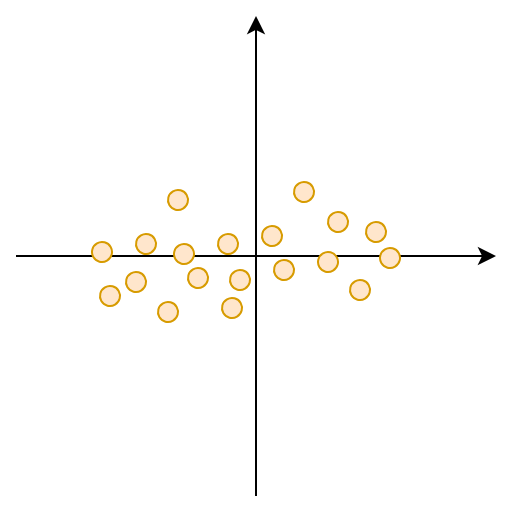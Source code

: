 <mxfile version="21.2.9" type="device">
  <diagram name="Página-1" id="-pn4PrcCB0aOLdGNFKwQ">
    <mxGraphModel dx="574" dy="317" grid="1" gridSize="10" guides="1" tooltips="1" connect="1" arrows="1" fold="1" page="1" pageScale="1" pageWidth="1169" pageHeight="827" math="0" shadow="0">
      <root>
        <mxCell id="0" />
        <mxCell id="1" parent="0" />
        <mxCell id="GVC4xmCI0ztt-ApkChza-1" value="" style="endArrow=classic;html=1;rounded=0;" parent="1" edge="1">
          <mxGeometry width="50" height="50" relative="1" as="geometry">
            <mxPoint x="320" y="600" as="sourcePoint" />
            <mxPoint x="320" y="360" as="targetPoint" />
          </mxGeometry>
        </mxCell>
        <mxCell id="GVC4xmCI0ztt-ApkChza-2" value="" style="endArrow=classic;html=1;rounded=0;" parent="1" edge="1">
          <mxGeometry width="50" height="50" relative="1" as="geometry">
            <mxPoint x="200" y="480" as="sourcePoint" />
            <mxPoint x="440" y="480" as="targetPoint" />
          </mxGeometry>
        </mxCell>
        <mxCell id="DfE6INUnDFdgPhouwwiO-3" value="" style="group;rotation=15;" vertex="1" connectable="0" parent="1">
          <mxGeometry x="240" y="437" width="150" height="85" as="geometry" />
        </mxCell>
        <mxCell id="GVC4xmCI0ztt-ApkChza-3" value="" style="ellipse;whiteSpace=wrap;html=1;aspect=fixed;fillColor=#ffe6cc;strokeColor=#d79b00;rotation=15;" parent="DfE6INUnDFdgPhouwwiO-3" vertex="1">
          <mxGeometry x="-2" y="36" width="10" height="10" as="geometry" />
        </mxCell>
        <mxCell id="GVC4xmCI0ztt-ApkChza-4" value="" style="ellipse;whiteSpace=wrap;html=1;aspect=fixed;fillColor=#ffe6cc;strokeColor=#d79b00;rotation=15;" parent="DfE6INUnDFdgPhouwwiO-3" vertex="1">
          <mxGeometry x="36" y="10" width="10" height="10" as="geometry" />
        </mxCell>
        <mxCell id="GVC4xmCI0ztt-ApkChza-5" value="" style="ellipse;whiteSpace=wrap;html=1;aspect=fixed;fillColor=#ffe6cc;strokeColor=#d79b00;rotation=15;" parent="DfE6INUnDFdgPhouwwiO-3" vertex="1">
          <mxGeometry x="15" y="51" width="10" height="10" as="geometry" />
        </mxCell>
        <mxCell id="GVC4xmCI0ztt-ApkChza-6" value="" style="ellipse;whiteSpace=wrap;html=1;aspect=fixed;fillColor=#ffe6cc;strokeColor=#d79b00;rotation=15;" parent="DfE6INUnDFdgPhouwwiO-3" vertex="1">
          <mxGeometry x="39" y="37" width="10" height="10" as="geometry" />
        </mxCell>
        <mxCell id="GVC4xmCI0ztt-ApkChza-7" value="" style="ellipse;whiteSpace=wrap;html=1;aspect=fixed;fillColor=#ffe6cc;strokeColor=#d79b00;rotation=15;" parent="DfE6INUnDFdgPhouwwiO-3" vertex="1">
          <mxGeometry x="46" y="49" width="10" height="10" as="geometry" />
        </mxCell>
        <mxCell id="GVC4xmCI0ztt-ApkChza-8" value="" style="ellipse;whiteSpace=wrap;html=1;aspect=fixed;fillColor=#ffe6cc;strokeColor=#d79b00;rotation=15;" parent="DfE6INUnDFdgPhouwwiO-3" vertex="1">
          <mxGeometry x="61" y="32" width="10" height="10" as="geometry" />
        </mxCell>
        <mxCell id="GVC4xmCI0ztt-ApkChza-9" value="" style="ellipse;whiteSpace=wrap;html=1;aspect=fixed;fillColor=#ffe6cc;strokeColor=#d79b00;rotation=15;" parent="DfE6INUnDFdgPhouwwiO-3" vertex="1">
          <mxGeometry x="31" y="66" width="10" height="10" as="geometry" />
        </mxCell>
        <mxCell id="GVC4xmCI0ztt-ApkChza-10" value="" style="ellipse;whiteSpace=wrap;html=1;aspect=fixed;fillColor=#ffe6cc;strokeColor=#d79b00;rotation=15;" parent="DfE6INUnDFdgPhouwwiO-3" vertex="1">
          <mxGeometry x="63" y="64" width="10" height="10" as="geometry" />
        </mxCell>
        <mxCell id="GVC4xmCI0ztt-ApkChza-11" value="" style="ellipse;whiteSpace=wrap;html=1;aspect=fixed;fillColor=#ffe6cc;strokeColor=#d79b00;rotation=15;" parent="DfE6INUnDFdgPhouwwiO-3" vertex="1">
          <mxGeometry x="67" y="50" width="10" height="10" as="geometry" />
        </mxCell>
        <mxCell id="GVC4xmCI0ztt-ApkChza-12" value="" style="ellipse;whiteSpace=wrap;html=1;aspect=fixed;fillColor=#ffe6cc;strokeColor=#d79b00;rotation=15;" parent="DfE6INUnDFdgPhouwwiO-3" vertex="1">
          <mxGeometry x="83" y="28" width="10" height="10" as="geometry" />
        </mxCell>
        <mxCell id="GVC4xmCI0ztt-ApkChza-13" value="" style="ellipse;whiteSpace=wrap;html=1;aspect=fixed;fillColor=#ffe6cc;strokeColor=#d79b00;rotation=15;" parent="DfE6INUnDFdgPhouwwiO-3" vertex="1">
          <mxGeometry x="20" y="32" width="10" height="10" as="geometry" />
        </mxCell>
        <mxCell id="GVC4xmCI0ztt-ApkChza-15" value="" style="ellipse;whiteSpace=wrap;html=1;aspect=fixed;fillColor=#ffe6cc;strokeColor=#d79b00;rotation=15;" parent="DfE6INUnDFdgPhouwwiO-3" vertex="1">
          <mxGeometry x="89" y="45" width="10" height="10" as="geometry" />
        </mxCell>
        <mxCell id="GVC4xmCI0ztt-ApkChza-17" value="" style="ellipse;whiteSpace=wrap;html=1;aspect=fixed;fillColor=#ffe6cc;strokeColor=#d79b00;rotation=15;" parent="DfE6INUnDFdgPhouwwiO-3" vertex="1">
          <mxGeometry x="111" y="41" width="10" height="10" as="geometry" />
        </mxCell>
        <mxCell id="GVC4xmCI0ztt-ApkChza-18" value="" style="ellipse;whiteSpace=wrap;html=1;aspect=fixed;fillColor=#ffe6cc;strokeColor=#d79b00;rotation=15;" parent="DfE6INUnDFdgPhouwwiO-3" vertex="1">
          <mxGeometry x="135" y="26" width="10" height="10" as="geometry" />
        </mxCell>
        <mxCell id="GVC4xmCI0ztt-ApkChza-19" value="" style="ellipse;whiteSpace=wrap;html=1;aspect=fixed;fillColor=#ffe6cc;strokeColor=#d79b00;rotation=15;" parent="DfE6INUnDFdgPhouwwiO-3" vertex="1">
          <mxGeometry x="142" y="39" width="10" height="10" as="geometry" />
        </mxCell>
        <mxCell id="GVC4xmCI0ztt-ApkChza-20" value="" style="ellipse;whiteSpace=wrap;html=1;aspect=fixed;fillColor=#ffe6cc;strokeColor=#d79b00;rotation=15;" parent="DfE6INUnDFdgPhouwwiO-3" vertex="1">
          <mxGeometry x="99" y="6" width="10" height="10" as="geometry" />
        </mxCell>
        <mxCell id="GVC4xmCI0ztt-ApkChza-21" value="" style="ellipse;whiteSpace=wrap;html=1;aspect=fixed;fillColor=#ffe6cc;strokeColor=#d79b00;rotation=15;" parent="DfE6INUnDFdgPhouwwiO-3" vertex="1">
          <mxGeometry x="127" y="55" width="10" height="10" as="geometry" />
        </mxCell>
        <mxCell id="GVC4xmCI0ztt-ApkChza-24" value="" style="ellipse;whiteSpace=wrap;html=1;aspect=fixed;fillColor=#ffe6cc;strokeColor=#d79b00;rotation=15;" parent="DfE6INUnDFdgPhouwwiO-3" vertex="1">
          <mxGeometry x="2" y="58" width="10" height="10" as="geometry" />
        </mxCell>
        <mxCell id="GVC4xmCI0ztt-ApkChza-25" value="" style="ellipse;whiteSpace=wrap;html=1;aspect=fixed;fillColor=#ffe6cc;strokeColor=#d79b00;rotation=15;" parent="DfE6INUnDFdgPhouwwiO-3" vertex="1">
          <mxGeometry x="116" y="21" width="10" height="10" as="geometry" />
        </mxCell>
      </root>
    </mxGraphModel>
  </diagram>
</mxfile>
